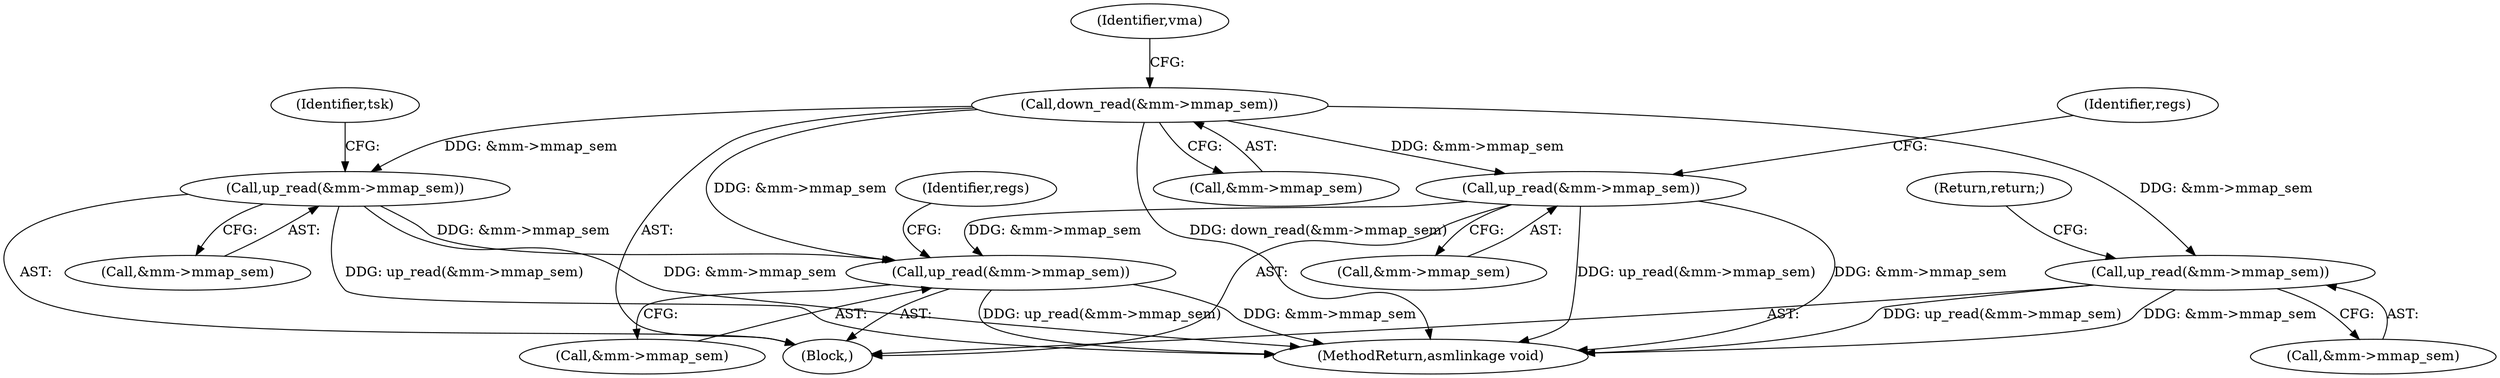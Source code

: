 digraph "0_linux_a8b0ca17b80e92faab46ee7179ba9e99ccb61233_30@API" {
"1000147" [label="(Call,down_read(&mm->mmap_sem))"];
"1000332" [label="(Call,up_read(&mm->mmap_sem))"];
"1000341" [label="(Call,up_read(&mm->mmap_sem))"];
"1000455" [label="(Call,up_read(&mm->mmap_sem))"];
"1000470" [label="(Call,up_read(&mm->mmap_sem))"];
"1000341" [label="(Call,up_read(&mm->mmap_sem))"];
"1000337" [label="(Return,return;)"];
"1000147" [label="(Call,down_read(&mm->mmap_sem))"];
"1000348" [label="(Identifier,regs)"];
"1000342" [label="(Call,&mm->mmap_sem)"];
"1000471" [label="(Call,&mm->mmap_sem)"];
"1000120" [label="(Block,)"];
"1000470" [label="(Call,up_read(&mm->mmap_sem))"];
"1000333" [label="(Call,&mm->mmap_sem)"];
"1000456" [label="(Call,&mm->mmap_sem)"];
"1000478" [label="(Identifier,tsk)"];
"1000463" [label="(Identifier,regs)"];
"1000504" [label="(MethodReturn,asmlinkage void)"];
"1000148" [label="(Call,&mm->mmap_sem)"];
"1000153" [label="(Identifier,vma)"];
"1000332" [label="(Call,up_read(&mm->mmap_sem))"];
"1000455" [label="(Call,up_read(&mm->mmap_sem))"];
"1000147" -> "1000120"  [label="AST: "];
"1000147" -> "1000148"  [label="CFG: "];
"1000148" -> "1000147"  [label="AST: "];
"1000153" -> "1000147"  [label="CFG: "];
"1000147" -> "1000504"  [label="DDG: down_read(&mm->mmap_sem)"];
"1000147" -> "1000332"  [label="DDG: &mm->mmap_sem"];
"1000147" -> "1000341"  [label="DDG: &mm->mmap_sem"];
"1000147" -> "1000455"  [label="DDG: &mm->mmap_sem"];
"1000147" -> "1000470"  [label="DDG: &mm->mmap_sem"];
"1000332" -> "1000120"  [label="AST: "];
"1000332" -> "1000333"  [label="CFG: "];
"1000333" -> "1000332"  [label="AST: "];
"1000337" -> "1000332"  [label="CFG: "];
"1000332" -> "1000504"  [label="DDG: &mm->mmap_sem"];
"1000332" -> "1000504"  [label="DDG: up_read(&mm->mmap_sem)"];
"1000341" -> "1000120"  [label="AST: "];
"1000341" -> "1000342"  [label="CFG: "];
"1000342" -> "1000341"  [label="AST: "];
"1000348" -> "1000341"  [label="CFG: "];
"1000341" -> "1000504"  [label="DDG: &mm->mmap_sem"];
"1000341" -> "1000504"  [label="DDG: up_read(&mm->mmap_sem)"];
"1000341" -> "1000455"  [label="DDG: &mm->mmap_sem"];
"1000455" -> "1000120"  [label="AST: "];
"1000455" -> "1000456"  [label="CFG: "];
"1000456" -> "1000455"  [label="AST: "];
"1000463" -> "1000455"  [label="CFG: "];
"1000455" -> "1000504"  [label="DDG: up_read(&mm->mmap_sem)"];
"1000455" -> "1000504"  [label="DDG: &mm->mmap_sem"];
"1000470" -> "1000455"  [label="DDG: &mm->mmap_sem"];
"1000470" -> "1000120"  [label="AST: "];
"1000470" -> "1000471"  [label="CFG: "];
"1000471" -> "1000470"  [label="AST: "];
"1000478" -> "1000470"  [label="CFG: "];
"1000470" -> "1000504"  [label="DDG: &mm->mmap_sem"];
"1000470" -> "1000504"  [label="DDG: up_read(&mm->mmap_sem)"];
}
